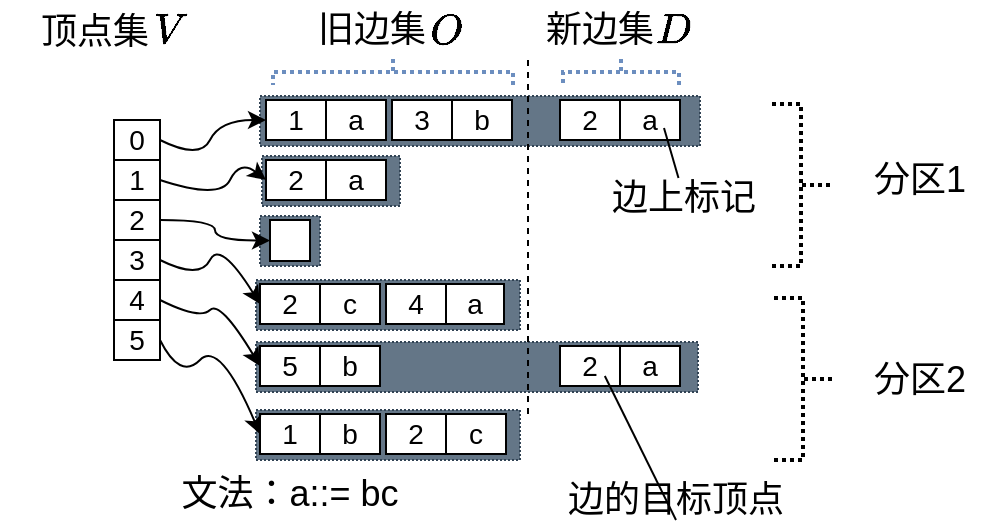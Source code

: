 <mxfile version="18.1.3" type="github">
  <diagram id="PmKWHf3XF2wdjFBg__V2" name="Page-1">
    <mxGraphModel dx="1865" dy="529" grid="1" gridSize="10" guides="1" tooltips="1" connect="1" arrows="1" fold="1" page="1" pageScale="1" pageWidth="827" pageHeight="1169" math="1" shadow="0">
      <root>
        <mxCell id="0" />
        <mxCell id="1" parent="0" />
        <mxCell id="Il5zqESTYhuWdmyWhMW6-71" value="" style="rounded=0;whiteSpace=wrap;html=1;dashed=1;dashPattern=1 1;fontSize=18;fillColor=#647687;fontColor=#ffffff;strokeColor=#314354;" vertex="1" parent="1">
          <mxGeometry x="-670" y="158" width="30" height="25" as="geometry" />
        </mxCell>
        <mxCell id="Il5zqESTYhuWdmyWhMW6-70" value="" style="rounded=0;whiteSpace=wrap;html=1;dashed=1;dashPattern=1 1;fontSize=18;fillColor=#647687;fontColor=#ffffff;strokeColor=#314354;" vertex="1" parent="1">
          <mxGeometry x="-672" y="255" width="132" height="25" as="geometry" />
        </mxCell>
        <mxCell id="Il5zqESTYhuWdmyWhMW6-69" value="" style="rounded=0;whiteSpace=wrap;html=1;dashed=1;dashPattern=1 1;fontSize=18;fillColor=#647687;fontColor=#ffffff;strokeColor=#314354;" vertex="1" parent="1">
          <mxGeometry x="-672" y="221" width="221" height="25" as="geometry" />
        </mxCell>
        <mxCell id="Il5zqESTYhuWdmyWhMW6-68" value="" style="rounded=0;whiteSpace=wrap;html=1;dashed=1;dashPattern=1 1;fontSize=18;fillColor=#647687;fontColor=#ffffff;strokeColor=#314354;" vertex="1" parent="1">
          <mxGeometry x="-672" y="190" width="132" height="25" as="geometry" />
        </mxCell>
        <mxCell id="Il5zqESTYhuWdmyWhMW6-67" value="" style="rounded=0;whiteSpace=wrap;html=1;dashed=1;dashPattern=1 1;fontSize=18;fillColor=#647687;fontColor=#ffffff;strokeColor=#314354;" vertex="1" parent="1">
          <mxGeometry x="-669" y="128" width="69" height="25" as="geometry" />
        </mxCell>
        <mxCell id="Il5zqESTYhuWdmyWhMW6-63" value="" style="rounded=0;whiteSpace=wrap;html=1;dashed=1;dashPattern=1 1;fontSize=18;fillColor=#647687;fontColor=#ffffff;strokeColor=#314354;" vertex="1" parent="1">
          <mxGeometry x="-670" y="98" width="220" height="25" as="geometry" />
        </mxCell>
        <mxCell id="Il5zqESTYhuWdmyWhMW6-3" value="" style="group" vertex="1" connectable="0" parent="1">
          <mxGeometry x="-743" y="110" width="23" height="40" as="geometry" />
        </mxCell>
        <mxCell id="Il5zqESTYhuWdmyWhMW6-4" value="0" style="rounded=0;whiteSpace=wrap;html=1;fontSize=14;" vertex="1" parent="Il5zqESTYhuWdmyWhMW6-3">
          <mxGeometry width="23" height="20" as="geometry" />
        </mxCell>
        <mxCell id="Il5zqESTYhuWdmyWhMW6-5" value="1" style="rounded=0;whiteSpace=wrap;html=1;fontSize=14;" vertex="1" parent="Il5zqESTYhuWdmyWhMW6-3">
          <mxGeometry y="20" width="23" height="20" as="geometry" />
        </mxCell>
        <mxCell id="Il5zqESTYhuWdmyWhMW6-6" value="" style="curved=1;endArrow=classic;html=1;rounded=0;exitX=1;exitY=0.5;exitDx=0;exitDy=0;entryX=0;entryY=0.5;entryDx=0;entryDy=0;" edge="1" parent="1" source="Il5zqESTYhuWdmyWhMW6-4" target="Il5zqESTYhuWdmyWhMW6-7">
          <mxGeometry width="50" height="50" relative="1" as="geometry">
            <mxPoint x="-490" y="70" as="sourcePoint" />
            <mxPoint x="-660" y="110" as="targetPoint" />
            <Array as="points">
              <mxPoint x="-700" y="130" />
              <mxPoint x="-690" y="110" />
            </Array>
          </mxGeometry>
        </mxCell>
        <mxCell id="Il5zqESTYhuWdmyWhMW6-7" value="1" style="rounded=0;whiteSpace=wrap;html=1;fontSize=14;" vertex="1" parent="1">
          <mxGeometry x="-667" y="100" width="30" height="20" as="geometry" />
        </mxCell>
        <mxCell id="Il5zqESTYhuWdmyWhMW6-8" value="a" style="rounded=0;whiteSpace=wrap;html=1;fontSize=14;" vertex="1" parent="1">
          <mxGeometry x="-637" y="100" width="30" height="20" as="geometry" />
        </mxCell>
        <mxCell id="Il5zqESTYhuWdmyWhMW6-9" value="" style="curved=1;endArrow=classic;html=1;rounded=0;exitX=1;exitY=0.5;exitDx=0;exitDy=0;entryX=0;entryY=0.5;entryDx=0;entryDy=0;" edge="1" parent="1" source="Il5zqESTYhuWdmyWhMW6-5" target="Il5zqESTYhuWdmyWhMW6-10">
          <mxGeometry width="50" height="50" relative="1" as="geometry">
            <mxPoint x="-710" y="130" as="sourcePoint" />
            <mxPoint x="-660" y="140" as="targetPoint" />
            <Array as="points">
              <mxPoint x="-690" y="150" />
              <mxPoint x="-680" y="130" />
            </Array>
          </mxGeometry>
        </mxCell>
        <mxCell id="Il5zqESTYhuWdmyWhMW6-10" value="2" style="rounded=0;whiteSpace=wrap;html=1;fontSize=14;" vertex="1" parent="1">
          <mxGeometry x="-667" y="130" width="30" height="20" as="geometry" />
        </mxCell>
        <mxCell id="Il5zqESTYhuWdmyWhMW6-11" value="a" style="rounded=0;whiteSpace=wrap;html=1;fontSize=14;" vertex="1" parent="1">
          <mxGeometry x="-637" y="130" width="30" height="20" as="geometry" />
        </mxCell>
        <mxCell id="Il5zqESTYhuWdmyWhMW6-13" value="3" style="rounded=0;whiteSpace=wrap;html=1;fontSize=14;" vertex="1" parent="1">
          <mxGeometry x="-604" y="100" width="30" height="20" as="geometry" />
        </mxCell>
        <mxCell id="Il5zqESTYhuWdmyWhMW6-14" value="b" style="rounded=0;whiteSpace=wrap;html=1;fontSize=14;" vertex="1" parent="1">
          <mxGeometry x="-574" y="100" width="30" height="20" as="geometry" />
        </mxCell>
        <mxCell id="Il5zqESTYhuWdmyWhMW6-73" style="edgeStyle=orthogonalEdgeStyle;rounded=0;orthogonalLoop=1;jettySize=auto;html=1;exitX=1;exitY=0.5;exitDx=0;exitDy=0;entryX=0;entryY=0.5;entryDx=0;entryDy=0;fontSize=18;strokeColor=#000000;curved=1;" edge="1" parent="1" source="Il5zqESTYhuWdmyWhMW6-15" target="Il5zqESTYhuWdmyWhMW6-72">
          <mxGeometry relative="1" as="geometry" />
        </mxCell>
        <mxCell id="Il5zqESTYhuWdmyWhMW6-15" value="2" style="rounded=0;whiteSpace=wrap;html=1;fontSize=14;" vertex="1" parent="1">
          <mxGeometry x="-743" y="150" width="23" height="20" as="geometry" />
        </mxCell>
        <mxCell id="Il5zqESTYhuWdmyWhMW6-18" value="" style="group" vertex="1" connectable="0" parent="1">
          <mxGeometry x="-743" y="170" width="23" height="60" as="geometry" />
        </mxCell>
        <mxCell id="Il5zqESTYhuWdmyWhMW6-19" value="3" style="rounded=0;whiteSpace=wrap;html=1;fontSize=14;" vertex="1" parent="Il5zqESTYhuWdmyWhMW6-18">
          <mxGeometry width="23" height="20" as="geometry" />
        </mxCell>
        <mxCell id="Il5zqESTYhuWdmyWhMW6-20" value="4" style="rounded=0;whiteSpace=wrap;html=1;fontSize=14;" vertex="1" parent="Il5zqESTYhuWdmyWhMW6-18">
          <mxGeometry y="20" width="23" height="20" as="geometry" />
        </mxCell>
        <mxCell id="Il5zqESTYhuWdmyWhMW6-21" value="5" style="rounded=0;whiteSpace=wrap;html=1;fontSize=14;" vertex="1" parent="Il5zqESTYhuWdmyWhMW6-18">
          <mxGeometry y="40" width="23" height="20" as="geometry" />
        </mxCell>
        <mxCell id="Il5zqESTYhuWdmyWhMW6-22" value="2" style="rounded=0;whiteSpace=wrap;html=1;fontSize=14;" vertex="1" parent="1">
          <mxGeometry x="-670" y="192" width="30" height="20" as="geometry" />
        </mxCell>
        <mxCell id="Il5zqESTYhuWdmyWhMW6-23" value="c" style="rounded=0;whiteSpace=wrap;html=1;fontSize=14;" vertex="1" parent="1">
          <mxGeometry x="-640" y="192" width="30" height="20" as="geometry" />
        </mxCell>
        <mxCell id="Il5zqESTYhuWdmyWhMW6-24" value="" style="curved=1;endArrow=classic;html=1;rounded=0;exitX=1;exitY=0.5;exitDx=0;exitDy=0;entryX=0;entryY=0.5;entryDx=0;entryDy=0;" edge="1" parent="1" source="Il5zqESTYhuWdmyWhMW6-19" target="Il5zqESTYhuWdmyWhMW6-22">
          <mxGeometry width="50" height="50" relative="1" as="geometry">
            <mxPoint x="-710" y="70" as="sourcePoint" />
            <mxPoint x="-657" y="60" as="targetPoint" />
            <Array as="points">
              <mxPoint x="-700" y="190" />
              <mxPoint x="-690" y="170" />
            </Array>
          </mxGeometry>
        </mxCell>
        <mxCell id="Il5zqESTYhuWdmyWhMW6-25" value="4" style="rounded=0;whiteSpace=wrap;html=1;fontSize=14;" vertex="1" parent="1">
          <mxGeometry x="-607" y="192" width="30" height="20" as="geometry" />
        </mxCell>
        <mxCell id="Il5zqESTYhuWdmyWhMW6-27" value="a" style="rounded=0;whiteSpace=wrap;html=1;fontSize=14;" vertex="1" parent="1">
          <mxGeometry x="-577" y="192" width="29" height="20" as="geometry" />
        </mxCell>
        <mxCell id="Il5zqESTYhuWdmyWhMW6-28" value="5" style="rounded=0;whiteSpace=wrap;html=1;fontSize=14;" vertex="1" parent="1">
          <mxGeometry x="-670" y="223" width="30" height="20" as="geometry" />
        </mxCell>
        <mxCell id="Il5zqESTYhuWdmyWhMW6-29" value="" style="curved=1;endArrow=classic;html=1;rounded=0;exitX=1;exitY=0.5;exitDx=0;exitDy=0;entryX=0;entryY=0.5;entryDx=0;entryDy=0;" edge="1" parent="1" source="Il5zqESTYhuWdmyWhMW6-20" target="Il5zqESTYhuWdmyWhMW6-28">
          <mxGeometry width="50" height="50" relative="1" as="geometry">
            <mxPoint x="-710" y="190" as="sourcePoint" />
            <mxPoint x="-660" y="185" as="targetPoint" />
            <Array as="points">
              <mxPoint x="-700" y="210" />
              <mxPoint x="-690" y="200" />
            </Array>
          </mxGeometry>
        </mxCell>
        <mxCell id="Il5zqESTYhuWdmyWhMW6-30" value="b" style="rounded=0;whiteSpace=wrap;html=1;fontSize=14;" vertex="1" parent="1">
          <mxGeometry x="-640" y="223" width="30" height="20" as="geometry" />
        </mxCell>
        <mxCell id="Il5zqESTYhuWdmyWhMW6-31" value="1" style="rounded=0;whiteSpace=wrap;html=1;fontSize=14;" vertex="1" parent="1">
          <mxGeometry x="-670" y="257" width="30" height="20" as="geometry" />
        </mxCell>
        <mxCell id="Il5zqESTYhuWdmyWhMW6-32" value="" style="curved=1;endArrow=classic;html=1;rounded=0;exitX=1;exitY=0.5;exitDx=0;exitDy=0;entryX=0;entryY=0.5;entryDx=0;entryDy=0;" edge="1" parent="1" source="Il5zqESTYhuWdmyWhMW6-21" target="Il5zqESTYhuWdmyWhMW6-31">
          <mxGeometry width="50" height="50" relative="1" as="geometry">
            <mxPoint x="-710" y="190" as="sourcePoint" />
            <mxPoint x="-660" y="185" as="targetPoint" />
            <Array as="points">
              <mxPoint x="-710" y="240" />
              <mxPoint x="-690" y="220" />
            </Array>
          </mxGeometry>
        </mxCell>
        <mxCell id="Il5zqESTYhuWdmyWhMW6-33" value="b" style="rounded=0;whiteSpace=wrap;html=1;fontSize=14;" vertex="1" parent="1">
          <mxGeometry x="-640" y="257" width="30" height="20" as="geometry" />
        </mxCell>
        <mxCell id="Il5zqESTYhuWdmyWhMW6-34" value="2" style="rounded=0;whiteSpace=wrap;html=1;fontSize=14;" vertex="1" parent="1">
          <mxGeometry x="-607" y="257" width="30" height="20" as="geometry" />
        </mxCell>
        <mxCell id="Il5zqESTYhuWdmyWhMW6-36" value="c" style="rounded=0;whiteSpace=wrap;html=1;fontSize=14;" vertex="1" parent="1">
          <mxGeometry x="-577" y="257" width="30" height="20" as="geometry" />
        </mxCell>
        <mxCell id="Il5zqESTYhuWdmyWhMW6-37" value="&lt;font style=&quot;font-size: 18px;&quot;&gt;文法：a::= bc&lt;/font&gt;" style="text;html=1;strokeColor=none;fillColor=none;align=center;verticalAlign=middle;whiteSpace=wrap;rounded=0;" vertex="1" parent="1">
          <mxGeometry x="-720" y="287" width="130" height="20" as="geometry" />
        </mxCell>
        <mxCell id="Il5zqESTYhuWdmyWhMW6-42" value="" style="group" vertex="1" connectable="0" parent="1">
          <mxGeometry x="-800" y="51" width="114.5" height="30" as="geometry" />
        </mxCell>
        <mxCell id="Il5zqESTYhuWdmyWhMW6-38" value="&lt;span style=&quot;font-size: 18px;&quot;&gt;顶点集&amp;nbsp;&lt;/span&gt;" style="text;html=1;strokeColor=none;fillColor=none;align=center;verticalAlign=middle;whiteSpace=wrap;rounded=0;" vertex="1" parent="Il5zqESTYhuWdmyWhMW6-42">
          <mxGeometry width="100" height="30" as="geometry" />
        </mxCell>
        <mxCell id="Il5zqESTYhuWdmyWhMW6-41" value="$$V$$" style="text;html=1;strokeColor=none;fillColor=none;align=center;verticalAlign=middle;whiteSpace=wrap;rounded=0;fontSize=18;" vertex="1" parent="Il5zqESTYhuWdmyWhMW6-42">
          <mxGeometry x="54.5" y="2.5" width="60" height="25" as="geometry" />
        </mxCell>
        <mxCell id="Il5zqESTYhuWdmyWhMW6-43" value="2" style="rounded=0;whiteSpace=wrap;html=1;fontSize=14;" vertex="1" parent="1">
          <mxGeometry x="-520" y="223" width="30" height="20" as="geometry" />
        </mxCell>
        <mxCell id="Il5zqESTYhuWdmyWhMW6-44" value="a" style="rounded=0;whiteSpace=wrap;html=1;fontSize=14;" vertex="1" parent="1">
          <mxGeometry x="-490" y="223" width="30" height="20" as="geometry" />
        </mxCell>
        <mxCell id="Il5zqESTYhuWdmyWhMW6-45" value="" style="endArrow=none;dashed=1;html=1;rounded=0;fontSize=18;fillColor=#eeeeee;strokeColor=#000000;" edge="1" parent="1">
          <mxGeometry width="50" height="50" relative="1" as="geometry">
            <mxPoint x="-536" y="80" as="sourcePoint" />
            <mxPoint x="-536" y="260" as="targetPoint" />
          </mxGeometry>
        </mxCell>
        <mxCell id="Il5zqESTYhuWdmyWhMW6-46" value="2" style="rounded=0;whiteSpace=wrap;html=1;fontSize=14;" vertex="1" parent="1">
          <mxGeometry x="-520" y="100" width="30" height="20" as="geometry" />
        </mxCell>
        <mxCell id="Il5zqESTYhuWdmyWhMW6-47" value="a" style="rounded=0;whiteSpace=wrap;html=1;fontSize=14;" vertex="1" parent="1">
          <mxGeometry x="-490" y="100" width="30" height="20" as="geometry" />
        </mxCell>
        <mxCell id="Il5zqESTYhuWdmyWhMW6-48" value="" style="strokeWidth=2;html=1;shape=mxgraph.flowchart.annotation_2;align=left;labelPosition=right;pointerEvents=1;fontSize=18;rotation=90;dashed=1;fillColor=#dae8fc;strokeColor=#6c8ebf;dashPattern=1 1;" vertex="1" parent="1">
          <mxGeometry x="-610" y="26" width="13" height="120" as="geometry" />
        </mxCell>
        <mxCell id="Il5zqESTYhuWdmyWhMW6-51" value="" style="group" vertex="1" connectable="0" parent="1">
          <mxGeometry x="-644" y="50" width="97" height="31" as="geometry" />
        </mxCell>
        <mxCell id="Il5zqESTYhuWdmyWhMW6-49" value="旧边集" style="text;html=1;strokeColor=none;fillColor=none;align=center;verticalAlign=middle;whiteSpace=wrap;rounded=0;dashed=1;fontSize=18;" vertex="1" parent="Il5zqESTYhuWdmyWhMW6-51">
          <mxGeometry width="60" height="30" as="geometry" />
        </mxCell>
        <mxCell id="Il5zqESTYhuWdmyWhMW6-50" value="$$O$$" style="text;html=1;strokeColor=none;fillColor=none;align=center;verticalAlign=middle;whiteSpace=wrap;rounded=0;dashed=1;fontSize=18;" vertex="1" parent="Il5zqESTYhuWdmyWhMW6-51">
          <mxGeometry x="37" y="1" width="60" height="30" as="geometry" />
        </mxCell>
        <mxCell id="Il5zqESTYhuWdmyWhMW6-52" value="" style="group" vertex="1" connectable="0" parent="1">
          <mxGeometry x="-530" y="50" width="97" height="31" as="geometry" />
        </mxCell>
        <mxCell id="Il5zqESTYhuWdmyWhMW6-53" value="新边集" style="text;html=1;strokeColor=none;fillColor=none;align=center;verticalAlign=middle;whiteSpace=wrap;rounded=0;dashed=1;fontSize=18;" vertex="1" parent="Il5zqESTYhuWdmyWhMW6-52">
          <mxGeometry width="60" height="30" as="geometry" />
        </mxCell>
        <mxCell id="Il5zqESTYhuWdmyWhMW6-54" value="$$D$$" style="text;html=1;strokeColor=none;fillColor=none;align=center;verticalAlign=middle;whiteSpace=wrap;rounded=0;dashed=1;fontSize=18;" vertex="1" parent="Il5zqESTYhuWdmyWhMW6-52">
          <mxGeometry x="37" y="1" width="60" height="30" as="geometry" />
        </mxCell>
        <mxCell id="Il5zqESTYhuWdmyWhMW6-57" value="" style="strokeWidth=2;html=1;shape=mxgraph.flowchart.annotation_2;align=left;labelPosition=right;pointerEvents=1;fontSize=18;rotation=90;dashed=1;fillColor=#dae8fc;strokeColor=#6c8ebf;dashPattern=1 1;" vertex="1" parent="1">
          <mxGeometry x="-496" y="57" width="13" height="58" as="geometry" />
        </mxCell>
        <mxCell id="Il5zqESTYhuWdmyWhMW6-58" value="" style="endArrow=none;html=1;rounded=0;fontSize=18;" edge="1" parent="1" source="Il5zqESTYhuWdmyWhMW6-59">
          <mxGeometry width="50" height="50" relative="1" as="geometry">
            <mxPoint x="-448" y="134" as="sourcePoint" />
            <mxPoint x="-468" y="114" as="targetPoint" />
          </mxGeometry>
        </mxCell>
        <mxCell id="Il5zqESTYhuWdmyWhMW6-59" value="边上标记" style="text;html=1;strokeColor=none;fillColor=none;align=center;verticalAlign=middle;whiteSpace=wrap;rounded=0;dashed=1;dashPattern=1 1;fontSize=18;" vertex="1" parent="1">
          <mxGeometry x="-503" y="139" width="90" height="19" as="geometry" />
        </mxCell>
        <mxCell id="Il5zqESTYhuWdmyWhMW6-60" value="" style="endArrow=none;html=1;rounded=0;fontSize=18;entryX=0.5;entryY=1;entryDx=0;entryDy=0;" edge="1" parent="1" target="Il5zqESTYhuWdmyWhMW6-61">
          <mxGeometry width="50" height="50" relative="1" as="geometry">
            <mxPoint x="-497.583" y="238" as="sourcePoint" />
            <mxPoint x="-490" y="267" as="targetPoint" />
          </mxGeometry>
        </mxCell>
        <mxCell id="Il5zqESTYhuWdmyWhMW6-61" value="边的目标顶点" style="text;html=1;strokeColor=none;fillColor=none;align=center;verticalAlign=middle;whiteSpace=wrap;rounded=0;dashed=1;dashPattern=1 1;fontSize=18;" vertex="1" parent="1">
          <mxGeometry x="-520" y="290" width="116" height="20" as="geometry" />
        </mxCell>
        <mxCell id="Il5zqESTYhuWdmyWhMW6-72" value="" style="rounded=0;whiteSpace=wrap;html=1;fontSize=14;" vertex="1" parent="1">
          <mxGeometry x="-665" y="160" width="20" height="20.5" as="geometry" />
        </mxCell>
        <mxCell id="Il5zqESTYhuWdmyWhMW6-74" value="" style="strokeWidth=2;html=1;shape=mxgraph.flowchart.annotation_2;align=left;labelPosition=right;pointerEvents=1;dashed=1;dashPattern=1 1;fontSize=18;rotation=-180;" vertex="1" parent="1">
          <mxGeometry x="-414" y="102" width="29" height="81" as="geometry" />
        </mxCell>
        <mxCell id="Il5zqESTYhuWdmyWhMW6-75" value="" style="strokeWidth=2;html=1;shape=mxgraph.flowchart.annotation_2;align=left;labelPosition=right;pointerEvents=1;dashed=1;dashPattern=1 1;fontSize=18;rotation=-180;" vertex="1" parent="1">
          <mxGeometry x="-413" y="199" width="29" height="81" as="geometry" />
        </mxCell>
        <mxCell id="Il5zqESTYhuWdmyWhMW6-76" value="分区1" style="text;html=1;strokeColor=none;fillColor=none;align=center;verticalAlign=middle;whiteSpace=wrap;rounded=0;dashed=1;dashPattern=1 1;fontSize=18;" vertex="1" parent="1">
          <mxGeometry x="-370" y="125" width="60" height="30" as="geometry" />
        </mxCell>
        <mxCell id="Il5zqESTYhuWdmyWhMW6-77" value="分区2" style="text;html=1;strokeColor=none;fillColor=none;align=center;verticalAlign=middle;whiteSpace=wrap;rounded=0;dashed=1;dashPattern=1 1;fontSize=18;" vertex="1" parent="1">
          <mxGeometry x="-370" y="224.5" width="60" height="30" as="geometry" />
        </mxCell>
      </root>
    </mxGraphModel>
  </diagram>
</mxfile>
